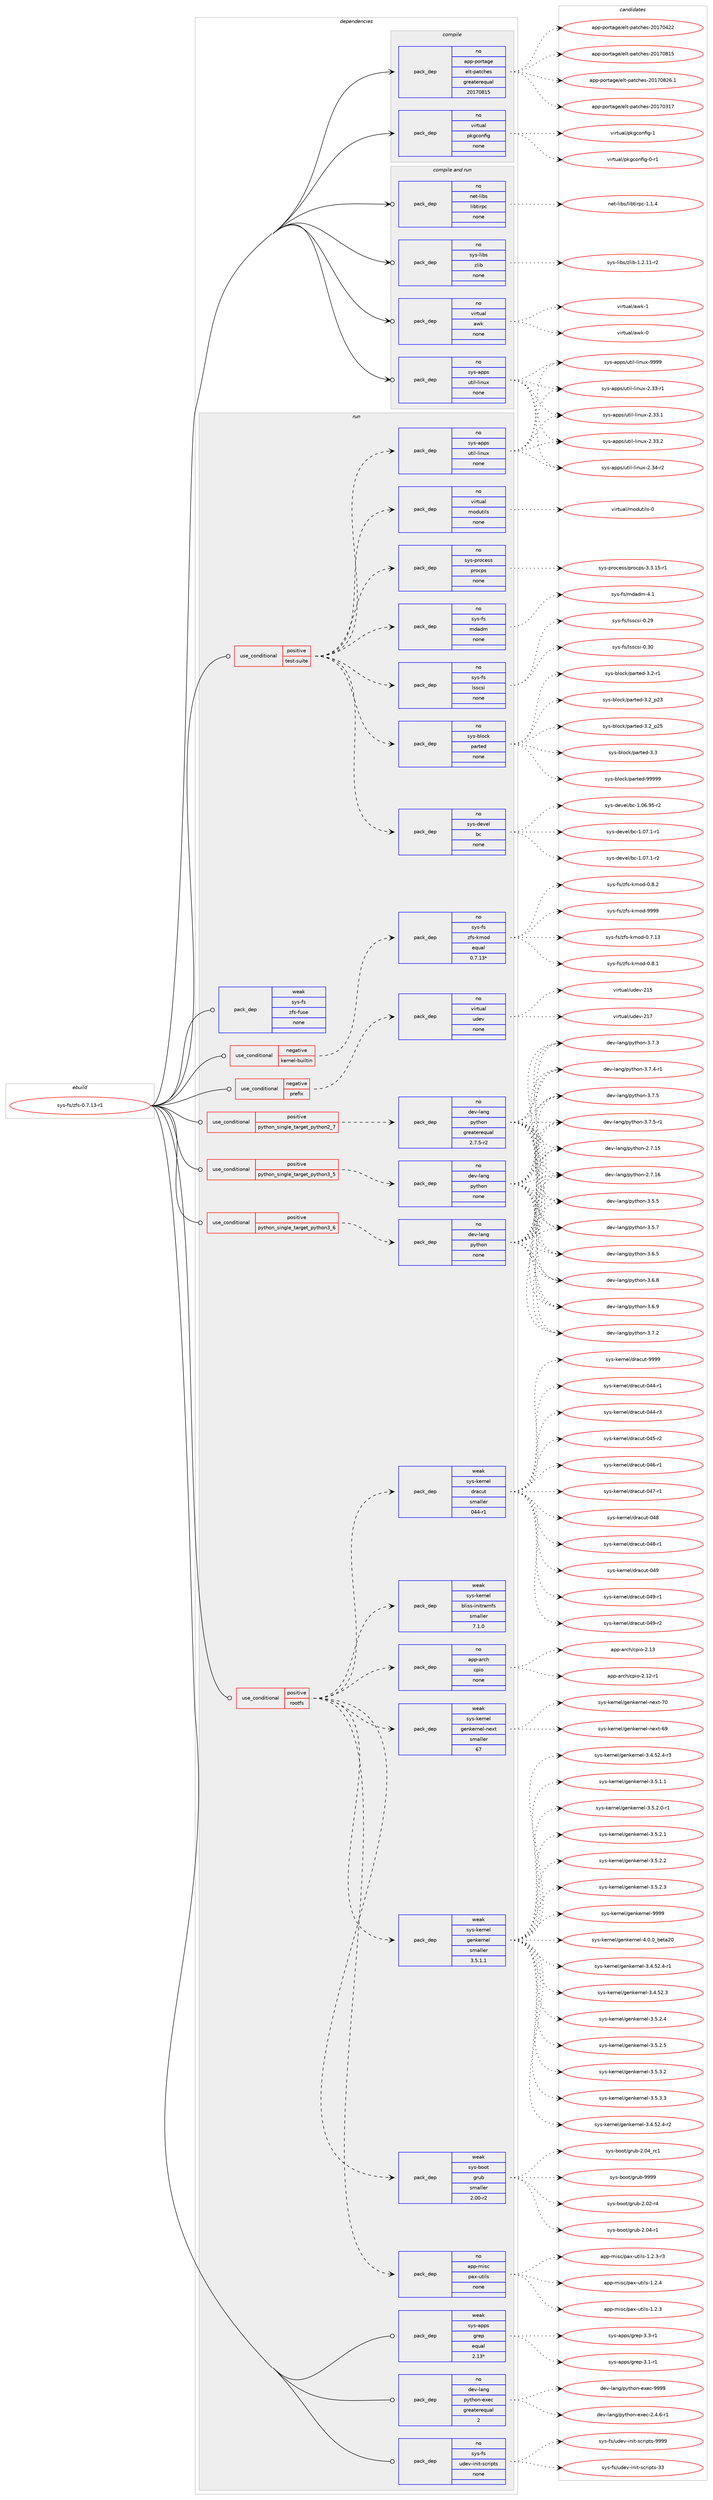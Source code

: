 digraph prolog {

# *************
# Graph options
# *************

newrank=true;
concentrate=true;
compound=true;
graph [rankdir=LR,fontname=Helvetica,fontsize=10,ranksep=1.5];#, ranksep=2.5, nodesep=0.2];
edge  [arrowhead=vee];
node  [fontname=Helvetica,fontsize=10];

# **********
# The ebuild
# **********

subgraph cluster_leftcol {
color=gray;
rank=same;
label=<<i>ebuild</i>>;
id [label="sys-fs/zfs-0.7.13-r1", color=red, width=4, href="../sys-fs/zfs-0.7.13-r1.svg"];
}

# ****************
# The dependencies
# ****************

subgraph cluster_midcol {
color=gray;
label=<<i>dependencies</i>>;
subgraph cluster_compile {
fillcolor="#eeeeee";
style=filled;
label=<<i>compile</i>>;
subgraph pack663069 {
dependency893473 [label=<<TABLE BORDER="0" CELLBORDER="1" CELLSPACING="0" CELLPADDING="4" WIDTH="220"><TR><TD ROWSPAN="6" CELLPADDING="30">pack_dep</TD></TR><TR><TD WIDTH="110">no</TD></TR><TR><TD>app-portage</TD></TR><TR><TD>elt-patches</TD></TR><TR><TD>greaterequal</TD></TR><TR><TD>20170815</TD></TR></TABLE>>, shape=none, color=blue];
}
id:e -> dependency893473:w [weight=20,style="solid",arrowhead="vee"];
subgraph pack663070 {
dependency893474 [label=<<TABLE BORDER="0" CELLBORDER="1" CELLSPACING="0" CELLPADDING="4" WIDTH="220"><TR><TD ROWSPAN="6" CELLPADDING="30">pack_dep</TD></TR><TR><TD WIDTH="110">no</TD></TR><TR><TD>virtual</TD></TR><TR><TD>pkgconfig</TD></TR><TR><TD>none</TD></TR><TR><TD></TD></TR></TABLE>>, shape=none, color=blue];
}
id:e -> dependency893474:w [weight=20,style="solid",arrowhead="vee"];
}
subgraph cluster_compileandrun {
fillcolor="#eeeeee";
style=filled;
label=<<i>compile and run</i>>;
subgraph pack663071 {
dependency893475 [label=<<TABLE BORDER="0" CELLBORDER="1" CELLSPACING="0" CELLPADDING="4" WIDTH="220"><TR><TD ROWSPAN="6" CELLPADDING="30">pack_dep</TD></TR><TR><TD WIDTH="110">no</TD></TR><TR><TD>net-libs</TD></TR><TR><TD>libtirpc</TD></TR><TR><TD>none</TD></TR><TR><TD></TD></TR></TABLE>>, shape=none, color=blue];
}
id:e -> dependency893475:w [weight=20,style="solid",arrowhead="odotvee"];
subgraph pack663072 {
dependency893476 [label=<<TABLE BORDER="0" CELLBORDER="1" CELLSPACING="0" CELLPADDING="4" WIDTH="220"><TR><TD ROWSPAN="6" CELLPADDING="30">pack_dep</TD></TR><TR><TD WIDTH="110">no</TD></TR><TR><TD>sys-apps</TD></TR><TR><TD>util-linux</TD></TR><TR><TD>none</TD></TR><TR><TD></TD></TR></TABLE>>, shape=none, color=blue];
}
id:e -> dependency893476:w [weight=20,style="solid",arrowhead="odotvee"];
subgraph pack663073 {
dependency893477 [label=<<TABLE BORDER="0" CELLBORDER="1" CELLSPACING="0" CELLPADDING="4" WIDTH="220"><TR><TD ROWSPAN="6" CELLPADDING="30">pack_dep</TD></TR><TR><TD WIDTH="110">no</TD></TR><TR><TD>sys-libs</TD></TR><TR><TD>zlib</TD></TR><TR><TD>none</TD></TR><TR><TD></TD></TR></TABLE>>, shape=none, color=blue];
}
id:e -> dependency893477:w [weight=20,style="solid",arrowhead="odotvee"];
subgraph pack663074 {
dependency893478 [label=<<TABLE BORDER="0" CELLBORDER="1" CELLSPACING="0" CELLPADDING="4" WIDTH="220"><TR><TD ROWSPAN="6" CELLPADDING="30">pack_dep</TD></TR><TR><TD WIDTH="110">no</TD></TR><TR><TD>virtual</TD></TR><TR><TD>awk</TD></TR><TR><TD>none</TD></TR><TR><TD></TD></TR></TABLE>>, shape=none, color=blue];
}
id:e -> dependency893478:w [weight=20,style="solid",arrowhead="odotvee"];
}
subgraph cluster_run {
fillcolor="#eeeeee";
style=filled;
label=<<i>run</i>>;
subgraph cond214743 {
dependency893479 [label=<<TABLE BORDER="0" CELLBORDER="1" CELLSPACING="0" CELLPADDING="4"><TR><TD ROWSPAN="3" CELLPADDING="10">use_conditional</TD></TR><TR><TD>negative</TD></TR><TR><TD>kernel-builtin</TD></TR></TABLE>>, shape=none, color=red];
subgraph pack663075 {
dependency893480 [label=<<TABLE BORDER="0" CELLBORDER="1" CELLSPACING="0" CELLPADDING="4" WIDTH="220"><TR><TD ROWSPAN="6" CELLPADDING="30">pack_dep</TD></TR><TR><TD WIDTH="110">no</TD></TR><TR><TD>sys-fs</TD></TR><TR><TD>zfs-kmod</TD></TR><TR><TD>equal</TD></TR><TR><TD>0.7.13*</TD></TR></TABLE>>, shape=none, color=blue];
}
dependency893479:e -> dependency893480:w [weight=20,style="dashed",arrowhead="vee"];
}
id:e -> dependency893479:w [weight=20,style="solid",arrowhead="odot"];
subgraph cond214744 {
dependency893481 [label=<<TABLE BORDER="0" CELLBORDER="1" CELLSPACING="0" CELLPADDING="4"><TR><TD ROWSPAN="3" CELLPADDING="10">use_conditional</TD></TR><TR><TD>negative</TD></TR><TR><TD>prefix</TD></TR></TABLE>>, shape=none, color=red];
subgraph pack663076 {
dependency893482 [label=<<TABLE BORDER="0" CELLBORDER="1" CELLSPACING="0" CELLPADDING="4" WIDTH="220"><TR><TD ROWSPAN="6" CELLPADDING="30">pack_dep</TD></TR><TR><TD WIDTH="110">no</TD></TR><TR><TD>virtual</TD></TR><TR><TD>udev</TD></TR><TR><TD>none</TD></TR><TR><TD></TD></TR></TABLE>>, shape=none, color=blue];
}
dependency893481:e -> dependency893482:w [weight=20,style="dashed",arrowhead="vee"];
}
id:e -> dependency893481:w [weight=20,style="solid",arrowhead="odot"];
subgraph cond214745 {
dependency893483 [label=<<TABLE BORDER="0" CELLBORDER="1" CELLSPACING="0" CELLPADDING="4"><TR><TD ROWSPAN="3" CELLPADDING="10">use_conditional</TD></TR><TR><TD>positive</TD></TR><TR><TD>python_single_target_python2_7</TD></TR></TABLE>>, shape=none, color=red];
subgraph pack663077 {
dependency893484 [label=<<TABLE BORDER="0" CELLBORDER="1" CELLSPACING="0" CELLPADDING="4" WIDTH="220"><TR><TD ROWSPAN="6" CELLPADDING="30">pack_dep</TD></TR><TR><TD WIDTH="110">no</TD></TR><TR><TD>dev-lang</TD></TR><TR><TD>python</TD></TR><TR><TD>greaterequal</TD></TR><TR><TD>2.7.5-r2</TD></TR></TABLE>>, shape=none, color=blue];
}
dependency893483:e -> dependency893484:w [weight=20,style="dashed",arrowhead="vee"];
}
id:e -> dependency893483:w [weight=20,style="solid",arrowhead="odot"];
subgraph cond214746 {
dependency893485 [label=<<TABLE BORDER="0" CELLBORDER="1" CELLSPACING="0" CELLPADDING="4"><TR><TD ROWSPAN="3" CELLPADDING="10">use_conditional</TD></TR><TR><TD>positive</TD></TR><TR><TD>python_single_target_python3_5</TD></TR></TABLE>>, shape=none, color=red];
subgraph pack663078 {
dependency893486 [label=<<TABLE BORDER="0" CELLBORDER="1" CELLSPACING="0" CELLPADDING="4" WIDTH="220"><TR><TD ROWSPAN="6" CELLPADDING="30">pack_dep</TD></TR><TR><TD WIDTH="110">no</TD></TR><TR><TD>dev-lang</TD></TR><TR><TD>python</TD></TR><TR><TD>none</TD></TR><TR><TD></TD></TR></TABLE>>, shape=none, color=blue];
}
dependency893485:e -> dependency893486:w [weight=20,style="dashed",arrowhead="vee"];
}
id:e -> dependency893485:w [weight=20,style="solid",arrowhead="odot"];
subgraph cond214747 {
dependency893487 [label=<<TABLE BORDER="0" CELLBORDER="1" CELLSPACING="0" CELLPADDING="4"><TR><TD ROWSPAN="3" CELLPADDING="10">use_conditional</TD></TR><TR><TD>positive</TD></TR><TR><TD>python_single_target_python3_6</TD></TR></TABLE>>, shape=none, color=red];
subgraph pack663079 {
dependency893488 [label=<<TABLE BORDER="0" CELLBORDER="1" CELLSPACING="0" CELLPADDING="4" WIDTH="220"><TR><TD ROWSPAN="6" CELLPADDING="30">pack_dep</TD></TR><TR><TD WIDTH="110">no</TD></TR><TR><TD>dev-lang</TD></TR><TR><TD>python</TD></TR><TR><TD>none</TD></TR><TR><TD></TD></TR></TABLE>>, shape=none, color=blue];
}
dependency893487:e -> dependency893488:w [weight=20,style="dashed",arrowhead="vee"];
}
id:e -> dependency893487:w [weight=20,style="solid",arrowhead="odot"];
subgraph cond214748 {
dependency893489 [label=<<TABLE BORDER="0" CELLBORDER="1" CELLSPACING="0" CELLPADDING="4"><TR><TD ROWSPAN="3" CELLPADDING="10">use_conditional</TD></TR><TR><TD>positive</TD></TR><TR><TD>rootfs</TD></TR></TABLE>>, shape=none, color=red];
subgraph pack663080 {
dependency893490 [label=<<TABLE BORDER="0" CELLBORDER="1" CELLSPACING="0" CELLPADDING="4" WIDTH="220"><TR><TD ROWSPAN="6" CELLPADDING="30">pack_dep</TD></TR><TR><TD WIDTH="110">no</TD></TR><TR><TD>app-arch</TD></TR><TR><TD>cpio</TD></TR><TR><TD>none</TD></TR><TR><TD></TD></TR></TABLE>>, shape=none, color=blue];
}
dependency893489:e -> dependency893490:w [weight=20,style="dashed",arrowhead="vee"];
subgraph pack663081 {
dependency893491 [label=<<TABLE BORDER="0" CELLBORDER="1" CELLSPACING="0" CELLPADDING="4" WIDTH="220"><TR><TD ROWSPAN="6" CELLPADDING="30">pack_dep</TD></TR><TR><TD WIDTH="110">no</TD></TR><TR><TD>app-misc</TD></TR><TR><TD>pax-utils</TD></TR><TR><TD>none</TD></TR><TR><TD></TD></TR></TABLE>>, shape=none, color=blue];
}
dependency893489:e -> dependency893491:w [weight=20,style="dashed",arrowhead="vee"];
subgraph pack663082 {
dependency893492 [label=<<TABLE BORDER="0" CELLBORDER="1" CELLSPACING="0" CELLPADDING="4" WIDTH="220"><TR><TD ROWSPAN="6" CELLPADDING="30">pack_dep</TD></TR><TR><TD WIDTH="110">weak</TD></TR><TR><TD>sys-boot</TD></TR><TR><TD>grub</TD></TR><TR><TD>smaller</TD></TR><TR><TD>2.00-r2</TD></TR></TABLE>>, shape=none, color=blue];
}
dependency893489:e -> dependency893492:w [weight=20,style="dashed",arrowhead="vee"];
subgraph pack663083 {
dependency893493 [label=<<TABLE BORDER="0" CELLBORDER="1" CELLSPACING="0" CELLPADDING="4" WIDTH="220"><TR><TD ROWSPAN="6" CELLPADDING="30">pack_dep</TD></TR><TR><TD WIDTH="110">weak</TD></TR><TR><TD>sys-kernel</TD></TR><TR><TD>genkernel</TD></TR><TR><TD>smaller</TD></TR><TR><TD>3.5.1.1</TD></TR></TABLE>>, shape=none, color=blue];
}
dependency893489:e -> dependency893493:w [weight=20,style="dashed",arrowhead="vee"];
subgraph pack663084 {
dependency893494 [label=<<TABLE BORDER="0" CELLBORDER="1" CELLSPACING="0" CELLPADDING="4" WIDTH="220"><TR><TD ROWSPAN="6" CELLPADDING="30">pack_dep</TD></TR><TR><TD WIDTH="110">weak</TD></TR><TR><TD>sys-kernel</TD></TR><TR><TD>genkernel-next</TD></TR><TR><TD>smaller</TD></TR><TR><TD>67</TD></TR></TABLE>>, shape=none, color=blue];
}
dependency893489:e -> dependency893494:w [weight=20,style="dashed",arrowhead="vee"];
subgraph pack663085 {
dependency893495 [label=<<TABLE BORDER="0" CELLBORDER="1" CELLSPACING="0" CELLPADDING="4" WIDTH="220"><TR><TD ROWSPAN="6" CELLPADDING="30">pack_dep</TD></TR><TR><TD WIDTH="110">weak</TD></TR><TR><TD>sys-kernel</TD></TR><TR><TD>bliss-initramfs</TD></TR><TR><TD>smaller</TD></TR><TR><TD>7.1.0</TD></TR></TABLE>>, shape=none, color=blue];
}
dependency893489:e -> dependency893495:w [weight=20,style="dashed",arrowhead="vee"];
subgraph pack663086 {
dependency893496 [label=<<TABLE BORDER="0" CELLBORDER="1" CELLSPACING="0" CELLPADDING="4" WIDTH="220"><TR><TD ROWSPAN="6" CELLPADDING="30">pack_dep</TD></TR><TR><TD WIDTH="110">weak</TD></TR><TR><TD>sys-kernel</TD></TR><TR><TD>dracut</TD></TR><TR><TD>smaller</TD></TR><TR><TD>044-r1</TD></TR></TABLE>>, shape=none, color=blue];
}
dependency893489:e -> dependency893496:w [weight=20,style="dashed",arrowhead="vee"];
}
id:e -> dependency893489:w [weight=20,style="solid",arrowhead="odot"];
subgraph cond214749 {
dependency893497 [label=<<TABLE BORDER="0" CELLBORDER="1" CELLSPACING="0" CELLPADDING="4"><TR><TD ROWSPAN="3" CELLPADDING="10">use_conditional</TD></TR><TR><TD>positive</TD></TR><TR><TD>test-suite</TD></TR></TABLE>>, shape=none, color=red];
subgraph pack663087 {
dependency893498 [label=<<TABLE BORDER="0" CELLBORDER="1" CELLSPACING="0" CELLPADDING="4" WIDTH="220"><TR><TD ROWSPAN="6" CELLPADDING="30">pack_dep</TD></TR><TR><TD WIDTH="110">no</TD></TR><TR><TD>sys-apps</TD></TR><TR><TD>util-linux</TD></TR><TR><TD>none</TD></TR><TR><TD></TD></TR></TABLE>>, shape=none, color=blue];
}
dependency893497:e -> dependency893498:w [weight=20,style="dashed",arrowhead="vee"];
subgraph pack663088 {
dependency893499 [label=<<TABLE BORDER="0" CELLBORDER="1" CELLSPACING="0" CELLPADDING="4" WIDTH="220"><TR><TD ROWSPAN="6" CELLPADDING="30">pack_dep</TD></TR><TR><TD WIDTH="110">no</TD></TR><TR><TD>sys-devel</TD></TR><TR><TD>bc</TD></TR><TR><TD>none</TD></TR><TR><TD></TD></TR></TABLE>>, shape=none, color=blue];
}
dependency893497:e -> dependency893499:w [weight=20,style="dashed",arrowhead="vee"];
subgraph pack663089 {
dependency893500 [label=<<TABLE BORDER="0" CELLBORDER="1" CELLSPACING="0" CELLPADDING="4" WIDTH="220"><TR><TD ROWSPAN="6" CELLPADDING="30">pack_dep</TD></TR><TR><TD WIDTH="110">no</TD></TR><TR><TD>sys-block</TD></TR><TR><TD>parted</TD></TR><TR><TD>none</TD></TR><TR><TD></TD></TR></TABLE>>, shape=none, color=blue];
}
dependency893497:e -> dependency893500:w [weight=20,style="dashed",arrowhead="vee"];
subgraph pack663090 {
dependency893501 [label=<<TABLE BORDER="0" CELLBORDER="1" CELLSPACING="0" CELLPADDING="4" WIDTH="220"><TR><TD ROWSPAN="6" CELLPADDING="30">pack_dep</TD></TR><TR><TD WIDTH="110">no</TD></TR><TR><TD>sys-fs</TD></TR><TR><TD>lsscsi</TD></TR><TR><TD>none</TD></TR><TR><TD></TD></TR></TABLE>>, shape=none, color=blue];
}
dependency893497:e -> dependency893501:w [weight=20,style="dashed",arrowhead="vee"];
subgraph pack663091 {
dependency893502 [label=<<TABLE BORDER="0" CELLBORDER="1" CELLSPACING="0" CELLPADDING="4" WIDTH="220"><TR><TD ROWSPAN="6" CELLPADDING="30">pack_dep</TD></TR><TR><TD WIDTH="110">no</TD></TR><TR><TD>sys-fs</TD></TR><TR><TD>mdadm</TD></TR><TR><TD>none</TD></TR><TR><TD></TD></TR></TABLE>>, shape=none, color=blue];
}
dependency893497:e -> dependency893502:w [weight=20,style="dashed",arrowhead="vee"];
subgraph pack663092 {
dependency893503 [label=<<TABLE BORDER="0" CELLBORDER="1" CELLSPACING="0" CELLPADDING="4" WIDTH="220"><TR><TD ROWSPAN="6" CELLPADDING="30">pack_dep</TD></TR><TR><TD WIDTH="110">no</TD></TR><TR><TD>sys-process</TD></TR><TR><TD>procps</TD></TR><TR><TD>none</TD></TR><TR><TD></TD></TR></TABLE>>, shape=none, color=blue];
}
dependency893497:e -> dependency893503:w [weight=20,style="dashed",arrowhead="vee"];
subgraph pack663093 {
dependency893504 [label=<<TABLE BORDER="0" CELLBORDER="1" CELLSPACING="0" CELLPADDING="4" WIDTH="220"><TR><TD ROWSPAN="6" CELLPADDING="30">pack_dep</TD></TR><TR><TD WIDTH="110">no</TD></TR><TR><TD>virtual</TD></TR><TR><TD>modutils</TD></TR><TR><TD>none</TD></TR><TR><TD></TD></TR></TABLE>>, shape=none, color=blue];
}
dependency893497:e -> dependency893504:w [weight=20,style="dashed",arrowhead="vee"];
}
id:e -> dependency893497:w [weight=20,style="solid",arrowhead="odot"];
subgraph pack663094 {
dependency893505 [label=<<TABLE BORDER="0" CELLBORDER="1" CELLSPACING="0" CELLPADDING="4" WIDTH="220"><TR><TD ROWSPAN="6" CELLPADDING="30">pack_dep</TD></TR><TR><TD WIDTH="110">no</TD></TR><TR><TD>dev-lang</TD></TR><TR><TD>python-exec</TD></TR><TR><TD>greaterequal</TD></TR><TR><TD>2</TD></TR></TABLE>>, shape=none, color=blue];
}
id:e -> dependency893505:w [weight=20,style="solid",arrowhead="odot"];
subgraph pack663095 {
dependency893506 [label=<<TABLE BORDER="0" CELLBORDER="1" CELLSPACING="0" CELLPADDING="4" WIDTH="220"><TR><TD ROWSPAN="6" CELLPADDING="30">pack_dep</TD></TR><TR><TD WIDTH="110">no</TD></TR><TR><TD>sys-fs</TD></TR><TR><TD>udev-init-scripts</TD></TR><TR><TD>none</TD></TR><TR><TD></TD></TR></TABLE>>, shape=none, color=blue];
}
id:e -> dependency893506:w [weight=20,style="solid",arrowhead="odot"];
subgraph pack663096 {
dependency893507 [label=<<TABLE BORDER="0" CELLBORDER="1" CELLSPACING="0" CELLPADDING="4" WIDTH="220"><TR><TD ROWSPAN="6" CELLPADDING="30">pack_dep</TD></TR><TR><TD WIDTH="110">weak</TD></TR><TR><TD>sys-apps</TD></TR><TR><TD>grep</TD></TR><TR><TD>equal</TD></TR><TR><TD>2.13*</TD></TR></TABLE>>, shape=none, color=blue];
}
id:e -> dependency893507:w [weight=20,style="solid",arrowhead="odot"];
subgraph pack663097 {
dependency893508 [label=<<TABLE BORDER="0" CELLBORDER="1" CELLSPACING="0" CELLPADDING="4" WIDTH="220"><TR><TD ROWSPAN="6" CELLPADDING="30">pack_dep</TD></TR><TR><TD WIDTH="110">weak</TD></TR><TR><TD>sys-fs</TD></TR><TR><TD>zfs-fuse</TD></TR><TR><TD>none</TD></TR><TR><TD></TD></TR></TABLE>>, shape=none, color=blue];
}
id:e -> dependency893508:w [weight=20,style="solid",arrowhead="odot"];
}
}

# **************
# The candidates
# **************

subgraph cluster_choices {
rank=same;
color=gray;
label=<<i>candidates</i>>;

subgraph choice663069 {
color=black;
nodesep=1;
choice97112112451121111141169710310147101108116451129711699104101115455048495548514955 [label="app-portage/elt-patches-20170317", color=red, width=4,href="../app-portage/elt-patches-20170317.svg"];
choice97112112451121111141169710310147101108116451129711699104101115455048495548525050 [label="app-portage/elt-patches-20170422", color=red, width=4,href="../app-portage/elt-patches-20170422.svg"];
choice97112112451121111141169710310147101108116451129711699104101115455048495548564953 [label="app-portage/elt-patches-20170815", color=red, width=4,href="../app-portage/elt-patches-20170815.svg"];
choice971121124511211111411697103101471011081164511297116991041011154550484955485650544649 [label="app-portage/elt-patches-20170826.1", color=red, width=4,href="../app-portage/elt-patches-20170826.1.svg"];
dependency893473:e -> choice97112112451121111141169710310147101108116451129711699104101115455048495548514955:w [style=dotted,weight="100"];
dependency893473:e -> choice97112112451121111141169710310147101108116451129711699104101115455048495548525050:w [style=dotted,weight="100"];
dependency893473:e -> choice97112112451121111141169710310147101108116451129711699104101115455048495548564953:w [style=dotted,weight="100"];
dependency893473:e -> choice971121124511211111411697103101471011081164511297116991041011154550484955485650544649:w [style=dotted,weight="100"];
}
subgraph choice663070 {
color=black;
nodesep=1;
choice11810511411611797108471121071039911111010210510345484511449 [label="virtual/pkgconfig-0-r1", color=red, width=4,href="../virtual/pkgconfig-0-r1.svg"];
choice1181051141161179710847112107103991111101021051034549 [label="virtual/pkgconfig-1", color=red, width=4,href="../virtual/pkgconfig-1.svg"];
dependency893474:e -> choice11810511411611797108471121071039911111010210510345484511449:w [style=dotted,weight="100"];
dependency893474:e -> choice1181051141161179710847112107103991111101021051034549:w [style=dotted,weight="100"];
}
subgraph choice663071 {
color=black;
nodesep=1;
choice1101011164510810598115471081059811610511411299454946494652 [label="net-libs/libtirpc-1.1.4", color=red, width=4,href="../net-libs/libtirpc-1.1.4.svg"];
dependency893475:e -> choice1101011164510810598115471081059811610511411299454946494652:w [style=dotted,weight="100"];
}
subgraph choice663072 {
color=black;
nodesep=1;
choice1151211154597112112115471171161051084510810511011712045504651514511449 [label="sys-apps/util-linux-2.33-r1", color=red, width=4,href="../sys-apps/util-linux-2.33-r1.svg"];
choice1151211154597112112115471171161051084510810511011712045504651514649 [label="sys-apps/util-linux-2.33.1", color=red, width=4,href="../sys-apps/util-linux-2.33.1.svg"];
choice1151211154597112112115471171161051084510810511011712045504651514650 [label="sys-apps/util-linux-2.33.2", color=red, width=4,href="../sys-apps/util-linux-2.33.2.svg"];
choice1151211154597112112115471171161051084510810511011712045504651524511450 [label="sys-apps/util-linux-2.34-r2", color=red, width=4,href="../sys-apps/util-linux-2.34-r2.svg"];
choice115121115459711211211547117116105108451081051101171204557575757 [label="sys-apps/util-linux-9999", color=red, width=4,href="../sys-apps/util-linux-9999.svg"];
dependency893476:e -> choice1151211154597112112115471171161051084510810511011712045504651514511449:w [style=dotted,weight="100"];
dependency893476:e -> choice1151211154597112112115471171161051084510810511011712045504651514649:w [style=dotted,weight="100"];
dependency893476:e -> choice1151211154597112112115471171161051084510810511011712045504651514650:w [style=dotted,weight="100"];
dependency893476:e -> choice1151211154597112112115471171161051084510810511011712045504651524511450:w [style=dotted,weight="100"];
dependency893476:e -> choice115121115459711211211547117116105108451081051101171204557575757:w [style=dotted,weight="100"];
}
subgraph choice663073 {
color=black;
nodesep=1;
choice11512111545108105981154712210810598454946504649494511450 [label="sys-libs/zlib-1.2.11-r2", color=red, width=4,href="../sys-libs/zlib-1.2.11-r2.svg"];
dependency893477:e -> choice11512111545108105981154712210810598454946504649494511450:w [style=dotted,weight="100"];
}
subgraph choice663074 {
color=black;
nodesep=1;
choice1181051141161179710847971191074548 [label="virtual/awk-0", color=red, width=4,href="../virtual/awk-0.svg"];
choice1181051141161179710847971191074549 [label="virtual/awk-1", color=red, width=4,href="../virtual/awk-1.svg"];
dependency893478:e -> choice1181051141161179710847971191074548:w [style=dotted,weight="100"];
dependency893478:e -> choice1181051141161179710847971191074549:w [style=dotted,weight="100"];
}
subgraph choice663075 {
color=black;
nodesep=1;
choice11512111545102115471221021154510710911110045484655464951 [label="sys-fs/zfs-kmod-0.7.13", color=red, width=4,href="../sys-fs/zfs-kmod-0.7.13.svg"];
choice115121115451021154712210211545107109111100454846564649 [label="sys-fs/zfs-kmod-0.8.1", color=red, width=4,href="../sys-fs/zfs-kmod-0.8.1.svg"];
choice115121115451021154712210211545107109111100454846564650 [label="sys-fs/zfs-kmod-0.8.2", color=red, width=4,href="../sys-fs/zfs-kmod-0.8.2.svg"];
choice1151211154510211547122102115451071091111004557575757 [label="sys-fs/zfs-kmod-9999", color=red, width=4,href="../sys-fs/zfs-kmod-9999.svg"];
dependency893480:e -> choice11512111545102115471221021154510710911110045484655464951:w [style=dotted,weight="100"];
dependency893480:e -> choice115121115451021154712210211545107109111100454846564649:w [style=dotted,weight="100"];
dependency893480:e -> choice115121115451021154712210211545107109111100454846564650:w [style=dotted,weight="100"];
dependency893480:e -> choice1151211154510211547122102115451071091111004557575757:w [style=dotted,weight="100"];
}
subgraph choice663076 {
color=black;
nodesep=1;
choice118105114116117971084711710010111845504953 [label="virtual/udev-215", color=red, width=4,href="../virtual/udev-215.svg"];
choice118105114116117971084711710010111845504955 [label="virtual/udev-217", color=red, width=4,href="../virtual/udev-217.svg"];
dependency893482:e -> choice118105114116117971084711710010111845504953:w [style=dotted,weight="100"];
dependency893482:e -> choice118105114116117971084711710010111845504955:w [style=dotted,weight="100"];
}
subgraph choice663077 {
color=black;
nodesep=1;
choice10010111845108971101034711212111610411111045504655464953 [label="dev-lang/python-2.7.15", color=red, width=4,href="../dev-lang/python-2.7.15.svg"];
choice10010111845108971101034711212111610411111045504655464954 [label="dev-lang/python-2.7.16", color=red, width=4,href="../dev-lang/python-2.7.16.svg"];
choice100101118451089711010347112121116104111110455146534653 [label="dev-lang/python-3.5.5", color=red, width=4,href="../dev-lang/python-3.5.5.svg"];
choice100101118451089711010347112121116104111110455146534655 [label="dev-lang/python-3.5.7", color=red, width=4,href="../dev-lang/python-3.5.7.svg"];
choice100101118451089711010347112121116104111110455146544653 [label="dev-lang/python-3.6.5", color=red, width=4,href="../dev-lang/python-3.6.5.svg"];
choice100101118451089711010347112121116104111110455146544656 [label="dev-lang/python-3.6.8", color=red, width=4,href="../dev-lang/python-3.6.8.svg"];
choice100101118451089711010347112121116104111110455146544657 [label="dev-lang/python-3.6.9", color=red, width=4,href="../dev-lang/python-3.6.9.svg"];
choice100101118451089711010347112121116104111110455146554650 [label="dev-lang/python-3.7.2", color=red, width=4,href="../dev-lang/python-3.7.2.svg"];
choice100101118451089711010347112121116104111110455146554651 [label="dev-lang/python-3.7.3", color=red, width=4,href="../dev-lang/python-3.7.3.svg"];
choice1001011184510897110103471121211161041111104551465546524511449 [label="dev-lang/python-3.7.4-r1", color=red, width=4,href="../dev-lang/python-3.7.4-r1.svg"];
choice100101118451089711010347112121116104111110455146554653 [label="dev-lang/python-3.7.5", color=red, width=4,href="../dev-lang/python-3.7.5.svg"];
choice1001011184510897110103471121211161041111104551465546534511449 [label="dev-lang/python-3.7.5-r1", color=red, width=4,href="../dev-lang/python-3.7.5-r1.svg"];
dependency893484:e -> choice10010111845108971101034711212111610411111045504655464953:w [style=dotted,weight="100"];
dependency893484:e -> choice10010111845108971101034711212111610411111045504655464954:w [style=dotted,weight="100"];
dependency893484:e -> choice100101118451089711010347112121116104111110455146534653:w [style=dotted,weight="100"];
dependency893484:e -> choice100101118451089711010347112121116104111110455146534655:w [style=dotted,weight="100"];
dependency893484:e -> choice100101118451089711010347112121116104111110455146544653:w [style=dotted,weight="100"];
dependency893484:e -> choice100101118451089711010347112121116104111110455146544656:w [style=dotted,weight="100"];
dependency893484:e -> choice100101118451089711010347112121116104111110455146544657:w [style=dotted,weight="100"];
dependency893484:e -> choice100101118451089711010347112121116104111110455146554650:w [style=dotted,weight="100"];
dependency893484:e -> choice100101118451089711010347112121116104111110455146554651:w [style=dotted,weight="100"];
dependency893484:e -> choice1001011184510897110103471121211161041111104551465546524511449:w [style=dotted,weight="100"];
dependency893484:e -> choice100101118451089711010347112121116104111110455146554653:w [style=dotted,weight="100"];
dependency893484:e -> choice1001011184510897110103471121211161041111104551465546534511449:w [style=dotted,weight="100"];
}
subgraph choice663078 {
color=black;
nodesep=1;
choice10010111845108971101034711212111610411111045504655464953 [label="dev-lang/python-2.7.15", color=red, width=4,href="../dev-lang/python-2.7.15.svg"];
choice10010111845108971101034711212111610411111045504655464954 [label="dev-lang/python-2.7.16", color=red, width=4,href="../dev-lang/python-2.7.16.svg"];
choice100101118451089711010347112121116104111110455146534653 [label="dev-lang/python-3.5.5", color=red, width=4,href="../dev-lang/python-3.5.5.svg"];
choice100101118451089711010347112121116104111110455146534655 [label="dev-lang/python-3.5.7", color=red, width=4,href="../dev-lang/python-3.5.7.svg"];
choice100101118451089711010347112121116104111110455146544653 [label="dev-lang/python-3.6.5", color=red, width=4,href="../dev-lang/python-3.6.5.svg"];
choice100101118451089711010347112121116104111110455146544656 [label="dev-lang/python-3.6.8", color=red, width=4,href="../dev-lang/python-3.6.8.svg"];
choice100101118451089711010347112121116104111110455146544657 [label="dev-lang/python-3.6.9", color=red, width=4,href="../dev-lang/python-3.6.9.svg"];
choice100101118451089711010347112121116104111110455146554650 [label="dev-lang/python-3.7.2", color=red, width=4,href="../dev-lang/python-3.7.2.svg"];
choice100101118451089711010347112121116104111110455146554651 [label="dev-lang/python-3.7.3", color=red, width=4,href="../dev-lang/python-3.7.3.svg"];
choice1001011184510897110103471121211161041111104551465546524511449 [label="dev-lang/python-3.7.4-r1", color=red, width=4,href="../dev-lang/python-3.7.4-r1.svg"];
choice100101118451089711010347112121116104111110455146554653 [label="dev-lang/python-3.7.5", color=red, width=4,href="../dev-lang/python-3.7.5.svg"];
choice1001011184510897110103471121211161041111104551465546534511449 [label="dev-lang/python-3.7.5-r1", color=red, width=4,href="../dev-lang/python-3.7.5-r1.svg"];
dependency893486:e -> choice10010111845108971101034711212111610411111045504655464953:w [style=dotted,weight="100"];
dependency893486:e -> choice10010111845108971101034711212111610411111045504655464954:w [style=dotted,weight="100"];
dependency893486:e -> choice100101118451089711010347112121116104111110455146534653:w [style=dotted,weight="100"];
dependency893486:e -> choice100101118451089711010347112121116104111110455146534655:w [style=dotted,weight="100"];
dependency893486:e -> choice100101118451089711010347112121116104111110455146544653:w [style=dotted,weight="100"];
dependency893486:e -> choice100101118451089711010347112121116104111110455146544656:w [style=dotted,weight="100"];
dependency893486:e -> choice100101118451089711010347112121116104111110455146544657:w [style=dotted,weight="100"];
dependency893486:e -> choice100101118451089711010347112121116104111110455146554650:w [style=dotted,weight="100"];
dependency893486:e -> choice100101118451089711010347112121116104111110455146554651:w [style=dotted,weight="100"];
dependency893486:e -> choice1001011184510897110103471121211161041111104551465546524511449:w [style=dotted,weight="100"];
dependency893486:e -> choice100101118451089711010347112121116104111110455146554653:w [style=dotted,weight="100"];
dependency893486:e -> choice1001011184510897110103471121211161041111104551465546534511449:w [style=dotted,weight="100"];
}
subgraph choice663079 {
color=black;
nodesep=1;
choice10010111845108971101034711212111610411111045504655464953 [label="dev-lang/python-2.7.15", color=red, width=4,href="../dev-lang/python-2.7.15.svg"];
choice10010111845108971101034711212111610411111045504655464954 [label="dev-lang/python-2.7.16", color=red, width=4,href="../dev-lang/python-2.7.16.svg"];
choice100101118451089711010347112121116104111110455146534653 [label="dev-lang/python-3.5.5", color=red, width=4,href="../dev-lang/python-3.5.5.svg"];
choice100101118451089711010347112121116104111110455146534655 [label="dev-lang/python-3.5.7", color=red, width=4,href="../dev-lang/python-3.5.7.svg"];
choice100101118451089711010347112121116104111110455146544653 [label="dev-lang/python-3.6.5", color=red, width=4,href="../dev-lang/python-3.6.5.svg"];
choice100101118451089711010347112121116104111110455146544656 [label="dev-lang/python-3.6.8", color=red, width=4,href="../dev-lang/python-3.6.8.svg"];
choice100101118451089711010347112121116104111110455146544657 [label="dev-lang/python-3.6.9", color=red, width=4,href="../dev-lang/python-3.6.9.svg"];
choice100101118451089711010347112121116104111110455146554650 [label="dev-lang/python-3.7.2", color=red, width=4,href="../dev-lang/python-3.7.2.svg"];
choice100101118451089711010347112121116104111110455146554651 [label="dev-lang/python-3.7.3", color=red, width=4,href="../dev-lang/python-3.7.3.svg"];
choice1001011184510897110103471121211161041111104551465546524511449 [label="dev-lang/python-3.7.4-r1", color=red, width=4,href="../dev-lang/python-3.7.4-r1.svg"];
choice100101118451089711010347112121116104111110455146554653 [label="dev-lang/python-3.7.5", color=red, width=4,href="../dev-lang/python-3.7.5.svg"];
choice1001011184510897110103471121211161041111104551465546534511449 [label="dev-lang/python-3.7.5-r1", color=red, width=4,href="../dev-lang/python-3.7.5-r1.svg"];
dependency893488:e -> choice10010111845108971101034711212111610411111045504655464953:w [style=dotted,weight="100"];
dependency893488:e -> choice10010111845108971101034711212111610411111045504655464954:w [style=dotted,weight="100"];
dependency893488:e -> choice100101118451089711010347112121116104111110455146534653:w [style=dotted,weight="100"];
dependency893488:e -> choice100101118451089711010347112121116104111110455146534655:w [style=dotted,weight="100"];
dependency893488:e -> choice100101118451089711010347112121116104111110455146544653:w [style=dotted,weight="100"];
dependency893488:e -> choice100101118451089711010347112121116104111110455146544656:w [style=dotted,weight="100"];
dependency893488:e -> choice100101118451089711010347112121116104111110455146544657:w [style=dotted,weight="100"];
dependency893488:e -> choice100101118451089711010347112121116104111110455146554650:w [style=dotted,weight="100"];
dependency893488:e -> choice100101118451089711010347112121116104111110455146554651:w [style=dotted,weight="100"];
dependency893488:e -> choice1001011184510897110103471121211161041111104551465546524511449:w [style=dotted,weight="100"];
dependency893488:e -> choice100101118451089711010347112121116104111110455146554653:w [style=dotted,weight="100"];
dependency893488:e -> choice1001011184510897110103471121211161041111104551465546534511449:w [style=dotted,weight="100"];
}
subgraph choice663080 {
color=black;
nodesep=1;
choice97112112459711499104479911210511145504649504511449 [label="app-arch/cpio-2.12-r1", color=red, width=4,href="../app-arch/cpio-2.12-r1.svg"];
choice9711211245971149910447991121051114550464951 [label="app-arch/cpio-2.13", color=red, width=4,href="../app-arch/cpio-2.13.svg"];
dependency893490:e -> choice97112112459711499104479911210511145504649504511449:w [style=dotted,weight="100"];
dependency893490:e -> choice9711211245971149910447991121051114550464951:w [style=dotted,weight="100"];
}
subgraph choice663081 {
color=black;
nodesep=1;
choice971121124510910511599471129712045117116105108115454946504651 [label="app-misc/pax-utils-1.2.3", color=red, width=4,href="../app-misc/pax-utils-1.2.3.svg"];
choice9711211245109105115994711297120451171161051081154549465046514511451 [label="app-misc/pax-utils-1.2.3-r3", color=red, width=4,href="../app-misc/pax-utils-1.2.3-r3.svg"];
choice971121124510910511599471129712045117116105108115454946504652 [label="app-misc/pax-utils-1.2.4", color=red, width=4,href="../app-misc/pax-utils-1.2.4.svg"];
dependency893491:e -> choice971121124510910511599471129712045117116105108115454946504651:w [style=dotted,weight="100"];
dependency893491:e -> choice9711211245109105115994711297120451171161051081154549465046514511451:w [style=dotted,weight="100"];
dependency893491:e -> choice971121124510910511599471129712045117116105108115454946504652:w [style=dotted,weight="100"];
}
subgraph choice663082 {
color=black;
nodesep=1;
choice1151211154598111111116471031141179845504648504511452 [label="sys-boot/grub-2.02-r4", color=red, width=4,href="../sys-boot/grub-2.02-r4.svg"];
choice1151211154598111111116471031141179845504648524511449 [label="sys-boot/grub-2.04-r1", color=red, width=4,href="../sys-boot/grub-2.04-r1.svg"];
choice115121115459811111111647103114117984550464852951149949 [label="sys-boot/grub-2.04_rc1", color=red, width=4,href="../sys-boot/grub-2.04_rc1.svg"];
choice115121115459811111111647103114117984557575757 [label="sys-boot/grub-9999", color=red, width=4,href="../sys-boot/grub-9999.svg"];
dependency893492:e -> choice1151211154598111111116471031141179845504648504511452:w [style=dotted,weight="100"];
dependency893492:e -> choice1151211154598111111116471031141179845504648524511449:w [style=dotted,weight="100"];
dependency893492:e -> choice115121115459811111111647103114117984550464852951149949:w [style=dotted,weight="100"];
dependency893492:e -> choice115121115459811111111647103114117984557575757:w [style=dotted,weight="100"];
}
subgraph choice663083 {
color=black;
nodesep=1;
choice1151211154510710111411010110847103101110107101114110101108455146524653504651 [label="sys-kernel/genkernel-3.4.52.3", color=red, width=4,href="../sys-kernel/genkernel-3.4.52.3.svg"];
choice11512111545107101114110101108471031011101071011141101011084551465246535046524511449 [label="sys-kernel/genkernel-3.4.52.4-r1", color=red, width=4,href="../sys-kernel/genkernel-3.4.52.4-r1.svg"];
choice11512111545107101114110101108471031011101071011141101011084551465246535046524511450 [label="sys-kernel/genkernel-3.4.52.4-r2", color=red, width=4,href="../sys-kernel/genkernel-3.4.52.4-r2.svg"];
choice11512111545107101114110101108471031011101071011141101011084551465246535046524511451 [label="sys-kernel/genkernel-3.4.52.4-r3", color=red, width=4,href="../sys-kernel/genkernel-3.4.52.4-r3.svg"];
choice11512111545107101114110101108471031011101071011141101011084551465346494649 [label="sys-kernel/genkernel-3.5.1.1", color=red, width=4,href="../sys-kernel/genkernel-3.5.1.1.svg"];
choice115121115451071011141101011084710310111010710111411010110845514653465046484511449 [label="sys-kernel/genkernel-3.5.2.0-r1", color=red, width=4,href="../sys-kernel/genkernel-3.5.2.0-r1.svg"];
choice11512111545107101114110101108471031011101071011141101011084551465346504649 [label="sys-kernel/genkernel-3.5.2.1", color=red, width=4,href="../sys-kernel/genkernel-3.5.2.1.svg"];
choice11512111545107101114110101108471031011101071011141101011084551465346504650 [label="sys-kernel/genkernel-3.5.2.2", color=red, width=4,href="../sys-kernel/genkernel-3.5.2.2.svg"];
choice11512111545107101114110101108471031011101071011141101011084551465346504651 [label="sys-kernel/genkernel-3.5.2.3", color=red, width=4,href="../sys-kernel/genkernel-3.5.2.3.svg"];
choice11512111545107101114110101108471031011101071011141101011084551465346504652 [label="sys-kernel/genkernel-3.5.2.4", color=red, width=4,href="../sys-kernel/genkernel-3.5.2.4.svg"];
choice11512111545107101114110101108471031011101071011141101011084551465346504653 [label="sys-kernel/genkernel-3.5.2.5", color=red, width=4,href="../sys-kernel/genkernel-3.5.2.5.svg"];
choice11512111545107101114110101108471031011101071011141101011084551465346514650 [label="sys-kernel/genkernel-3.5.3.2", color=red, width=4,href="../sys-kernel/genkernel-3.5.3.2.svg"];
choice11512111545107101114110101108471031011101071011141101011084551465346514651 [label="sys-kernel/genkernel-3.5.3.3", color=red, width=4,href="../sys-kernel/genkernel-3.5.3.3.svg"];
choice11512111545107101114110101108471031011101071011141101011084552464846489598101116975048 [label="sys-kernel/genkernel-4.0.0_beta20", color=red, width=4,href="../sys-kernel/genkernel-4.0.0_beta20.svg"];
choice11512111545107101114110101108471031011101071011141101011084557575757 [label="sys-kernel/genkernel-9999", color=red, width=4,href="../sys-kernel/genkernel-9999.svg"];
dependency893493:e -> choice1151211154510710111411010110847103101110107101114110101108455146524653504651:w [style=dotted,weight="100"];
dependency893493:e -> choice11512111545107101114110101108471031011101071011141101011084551465246535046524511449:w [style=dotted,weight="100"];
dependency893493:e -> choice11512111545107101114110101108471031011101071011141101011084551465246535046524511450:w [style=dotted,weight="100"];
dependency893493:e -> choice11512111545107101114110101108471031011101071011141101011084551465246535046524511451:w [style=dotted,weight="100"];
dependency893493:e -> choice11512111545107101114110101108471031011101071011141101011084551465346494649:w [style=dotted,weight="100"];
dependency893493:e -> choice115121115451071011141101011084710310111010710111411010110845514653465046484511449:w [style=dotted,weight="100"];
dependency893493:e -> choice11512111545107101114110101108471031011101071011141101011084551465346504649:w [style=dotted,weight="100"];
dependency893493:e -> choice11512111545107101114110101108471031011101071011141101011084551465346504650:w [style=dotted,weight="100"];
dependency893493:e -> choice11512111545107101114110101108471031011101071011141101011084551465346504651:w [style=dotted,weight="100"];
dependency893493:e -> choice11512111545107101114110101108471031011101071011141101011084551465346504652:w [style=dotted,weight="100"];
dependency893493:e -> choice11512111545107101114110101108471031011101071011141101011084551465346504653:w [style=dotted,weight="100"];
dependency893493:e -> choice11512111545107101114110101108471031011101071011141101011084551465346514650:w [style=dotted,weight="100"];
dependency893493:e -> choice11512111545107101114110101108471031011101071011141101011084551465346514651:w [style=dotted,weight="100"];
dependency893493:e -> choice11512111545107101114110101108471031011101071011141101011084552464846489598101116975048:w [style=dotted,weight="100"];
dependency893493:e -> choice11512111545107101114110101108471031011101071011141101011084557575757:w [style=dotted,weight="100"];
}
subgraph choice663084 {
color=black;
nodesep=1;
choice115121115451071011141101011084710310111010710111411010110845110101120116455457 [label="sys-kernel/genkernel-next-69", color=red, width=4,href="../sys-kernel/genkernel-next-69.svg"];
choice115121115451071011141101011084710310111010710111411010110845110101120116455548 [label="sys-kernel/genkernel-next-70", color=red, width=4,href="../sys-kernel/genkernel-next-70.svg"];
dependency893494:e -> choice115121115451071011141101011084710310111010710111411010110845110101120116455457:w [style=dotted,weight="100"];
dependency893494:e -> choice115121115451071011141101011084710310111010710111411010110845110101120116455548:w [style=dotted,weight="100"];
}
subgraph choice663085 {
color=black;
nodesep=1;
}
subgraph choice663086 {
color=black;
nodesep=1;
choice11512111545107101114110101108471001149799117116454852524511449 [label="sys-kernel/dracut-044-r1", color=red, width=4,href="../sys-kernel/dracut-044-r1.svg"];
choice11512111545107101114110101108471001149799117116454852524511451 [label="sys-kernel/dracut-044-r3", color=red, width=4,href="../sys-kernel/dracut-044-r3.svg"];
choice11512111545107101114110101108471001149799117116454852534511450 [label="sys-kernel/dracut-045-r2", color=red, width=4,href="../sys-kernel/dracut-045-r2.svg"];
choice11512111545107101114110101108471001149799117116454852544511449 [label="sys-kernel/dracut-046-r1", color=red, width=4,href="../sys-kernel/dracut-046-r1.svg"];
choice11512111545107101114110101108471001149799117116454852554511449 [label="sys-kernel/dracut-047-r1", color=red, width=4,href="../sys-kernel/dracut-047-r1.svg"];
choice1151211154510710111411010110847100114979911711645485256 [label="sys-kernel/dracut-048", color=red, width=4,href="../sys-kernel/dracut-048.svg"];
choice11512111545107101114110101108471001149799117116454852564511449 [label="sys-kernel/dracut-048-r1", color=red, width=4,href="../sys-kernel/dracut-048-r1.svg"];
choice1151211154510710111411010110847100114979911711645485257 [label="sys-kernel/dracut-049", color=red, width=4,href="../sys-kernel/dracut-049.svg"];
choice11512111545107101114110101108471001149799117116454852574511449 [label="sys-kernel/dracut-049-r1", color=red, width=4,href="../sys-kernel/dracut-049-r1.svg"];
choice11512111545107101114110101108471001149799117116454852574511450 [label="sys-kernel/dracut-049-r2", color=red, width=4,href="../sys-kernel/dracut-049-r2.svg"];
choice115121115451071011141101011084710011497991171164557575757 [label="sys-kernel/dracut-9999", color=red, width=4,href="../sys-kernel/dracut-9999.svg"];
dependency893496:e -> choice11512111545107101114110101108471001149799117116454852524511449:w [style=dotted,weight="100"];
dependency893496:e -> choice11512111545107101114110101108471001149799117116454852524511451:w [style=dotted,weight="100"];
dependency893496:e -> choice11512111545107101114110101108471001149799117116454852534511450:w [style=dotted,weight="100"];
dependency893496:e -> choice11512111545107101114110101108471001149799117116454852544511449:w [style=dotted,weight="100"];
dependency893496:e -> choice11512111545107101114110101108471001149799117116454852554511449:w [style=dotted,weight="100"];
dependency893496:e -> choice1151211154510710111411010110847100114979911711645485256:w [style=dotted,weight="100"];
dependency893496:e -> choice11512111545107101114110101108471001149799117116454852564511449:w [style=dotted,weight="100"];
dependency893496:e -> choice1151211154510710111411010110847100114979911711645485257:w [style=dotted,weight="100"];
dependency893496:e -> choice11512111545107101114110101108471001149799117116454852574511449:w [style=dotted,weight="100"];
dependency893496:e -> choice11512111545107101114110101108471001149799117116454852574511450:w [style=dotted,weight="100"];
dependency893496:e -> choice115121115451071011141101011084710011497991171164557575757:w [style=dotted,weight="100"];
}
subgraph choice663087 {
color=black;
nodesep=1;
choice1151211154597112112115471171161051084510810511011712045504651514511449 [label="sys-apps/util-linux-2.33-r1", color=red, width=4,href="../sys-apps/util-linux-2.33-r1.svg"];
choice1151211154597112112115471171161051084510810511011712045504651514649 [label="sys-apps/util-linux-2.33.1", color=red, width=4,href="../sys-apps/util-linux-2.33.1.svg"];
choice1151211154597112112115471171161051084510810511011712045504651514650 [label="sys-apps/util-linux-2.33.2", color=red, width=4,href="../sys-apps/util-linux-2.33.2.svg"];
choice1151211154597112112115471171161051084510810511011712045504651524511450 [label="sys-apps/util-linux-2.34-r2", color=red, width=4,href="../sys-apps/util-linux-2.34-r2.svg"];
choice115121115459711211211547117116105108451081051101171204557575757 [label="sys-apps/util-linux-9999", color=red, width=4,href="../sys-apps/util-linux-9999.svg"];
dependency893498:e -> choice1151211154597112112115471171161051084510810511011712045504651514511449:w [style=dotted,weight="100"];
dependency893498:e -> choice1151211154597112112115471171161051084510810511011712045504651514649:w [style=dotted,weight="100"];
dependency893498:e -> choice1151211154597112112115471171161051084510810511011712045504651514650:w [style=dotted,weight="100"];
dependency893498:e -> choice1151211154597112112115471171161051084510810511011712045504651524511450:w [style=dotted,weight="100"];
dependency893498:e -> choice115121115459711211211547117116105108451081051101171204557575757:w [style=dotted,weight="100"];
}
subgraph choice663088 {
color=black;
nodesep=1;
choice1151211154510010111810110847989945494648544657534511450 [label="sys-devel/bc-1.06.95-r2", color=red, width=4,href="../sys-devel/bc-1.06.95-r2.svg"];
choice11512111545100101118101108479899454946485546494511449 [label="sys-devel/bc-1.07.1-r1", color=red, width=4,href="../sys-devel/bc-1.07.1-r1.svg"];
choice11512111545100101118101108479899454946485546494511450 [label="sys-devel/bc-1.07.1-r2", color=red, width=4,href="../sys-devel/bc-1.07.1-r2.svg"];
dependency893499:e -> choice1151211154510010111810110847989945494648544657534511450:w [style=dotted,weight="100"];
dependency893499:e -> choice11512111545100101118101108479899454946485546494511449:w [style=dotted,weight="100"];
dependency893499:e -> choice11512111545100101118101108479899454946485546494511450:w [style=dotted,weight="100"];
}
subgraph choice663089 {
color=black;
nodesep=1;
choice1151211154598108111991074711297114116101100455146504511449 [label="sys-block/parted-3.2-r1", color=red, width=4,href="../sys-block/parted-3.2-r1.svg"];
choice115121115459810811199107471129711411610110045514650951125051 [label="sys-block/parted-3.2_p23", color=red, width=4,href="../sys-block/parted-3.2_p23.svg"];
choice115121115459810811199107471129711411610110045514650951125053 [label="sys-block/parted-3.2_p25", color=red, width=4,href="../sys-block/parted-3.2_p25.svg"];
choice115121115459810811199107471129711411610110045514651 [label="sys-block/parted-3.3", color=red, width=4,href="../sys-block/parted-3.3.svg"];
choice1151211154598108111991074711297114116101100455757575757 [label="sys-block/parted-99999", color=red, width=4,href="../sys-block/parted-99999.svg"];
dependency893500:e -> choice1151211154598108111991074711297114116101100455146504511449:w [style=dotted,weight="100"];
dependency893500:e -> choice115121115459810811199107471129711411610110045514650951125051:w [style=dotted,weight="100"];
dependency893500:e -> choice115121115459810811199107471129711411610110045514650951125053:w [style=dotted,weight="100"];
dependency893500:e -> choice115121115459810811199107471129711411610110045514651:w [style=dotted,weight="100"];
dependency893500:e -> choice1151211154598108111991074711297114116101100455757575757:w [style=dotted,weight="100"];
}
subgraph choice663090 {
color=black;
nodesep=1;
choice1151211154510211547108115115991151054548465057 [label="sys-fs/lsscsi-0.29", color=red, width=4,href="../sys-fs/lsscsi-0.29.svg"];
choice1151211154510211547108115115991151054548465148 [label="sys-fs/lsscsi-0.30", color=red, width=4,href="../sys-fs/lsscsi-0.30.svg"];
dependency893501:e -> choice1151211154510211547108115115991151054548465057:w [style=dotted,weight="100"];
dependency893501:e -> choice1151211154510211547108115115991151054548465148:w [style=dotted,weight="100"];
}
subgraph choice663091 {
color=black;
nodesep=1;
choice11512111545102115471091009710010945524649 [label="sys-fs/mdadm-4.1", color=red, width=4,href="../sys-fs/mdadm-4.1.svg"];
dependency893502:e -> choice11512111545102115471091009710010945524649:w [style=dotted,weight="100"];
}
subgraph choice663092 {
color=black;
nodesep=1;
choice11512111545112114111991011151154711211411199112115455146514649534511449 [label="sys-process/procps-3.3.15-r1", color=red, width=4,href="../sys-process/procps-3.3.15-r1.svg"];
dependency893503:e -> choice11512111545112114111991011151154711211411199112115455146514649534511449:w [style=dotted,weight="100"];
}
subgraph choice663093 {
color=black;
nodesep=1;
choice11810511411611797108471091111001171161051081154548 [label="virtual/modutils-0", color=red, width=4,href="../virtual/modutils-0.svg"];
dependency893504:e -> choice11810511411611797108471091111001171161051081154548:w [style=dotted,weight="100"];
}
subgraph choice663094 {
color=black;
nodesep=1;
choice10010111845108971101034711212111610411111045101120101994550465246544511449 [label="dev-lang/python-exec-2.4.6-r1", color=red, width=4,href="../dev-lang/python-exec-2.4.6-r1.svg"];
choice10010111845108971101034711212111610411111045101120101994557575757 [label="dev-lang/python-exec-9999", color=red, width=4,href="../dev-lang/python-exec-9999.svg"];
dependency893505:e -> choice10010111845108971101034711212111610411111045101120101994550465246544511449:w [style=dotted,weight="100"];
dependency893505:e -> choice10010111845108971101034711212111610411111045101120101994557575757:w [style=dotted,weight="100"];
}
subgraph choice663095 {
color=black;
nodesep=1;
choice1151211154510211547117100101118451051101051164511599114105112116115455151 [label="sys-fs/udev-init-scripts-33", color=red, width=4,href="../sys-fs/udev-init-scripts-33.svg"];
choice11512111545102115471171001011184510511010511645115991141051121161154557575757 [label="sys-fs/udev-init-scripts-9999", color=red, width=4,href="../sys-fs/udev-init-scripts-9999.svg"];
dependency893506:e -> choice1151211154510211547117100101118451051101051164511599114105112116115455151:w [style=dotted,weight="100"];
dependency893506:e -> choice11512111545102115471171001011184510511010511645115991141051121161154557575757:w [style=dotted,weight="100"];
}
subgraph choice663096 {
color=black;
nodesep=1;
choice115121115459711211211547103114101112455146494511449 [label="sys-apps/grep-3.1-r1", color=red, width=4,href="../sys-apps/grep-3.1-r1.svg"];
choice115121115459711211211547103114101112455146514511449 [label="sys-apps/grep-3.3-r1", color=red, width=4,href="../sys-apps/grep-3.3-r1.svg"];
dependency893507:e -> choice115121115459711211211547103114101112455146494511449:w [style=dotted,weight="100"];
dependency893507:e -> choice115121115459711211211547103114101112455146514511449:w [style=dotted,weight="100"];
}
subgraph choice663097 {
color=black;
nodesep=1;
}
}

}
